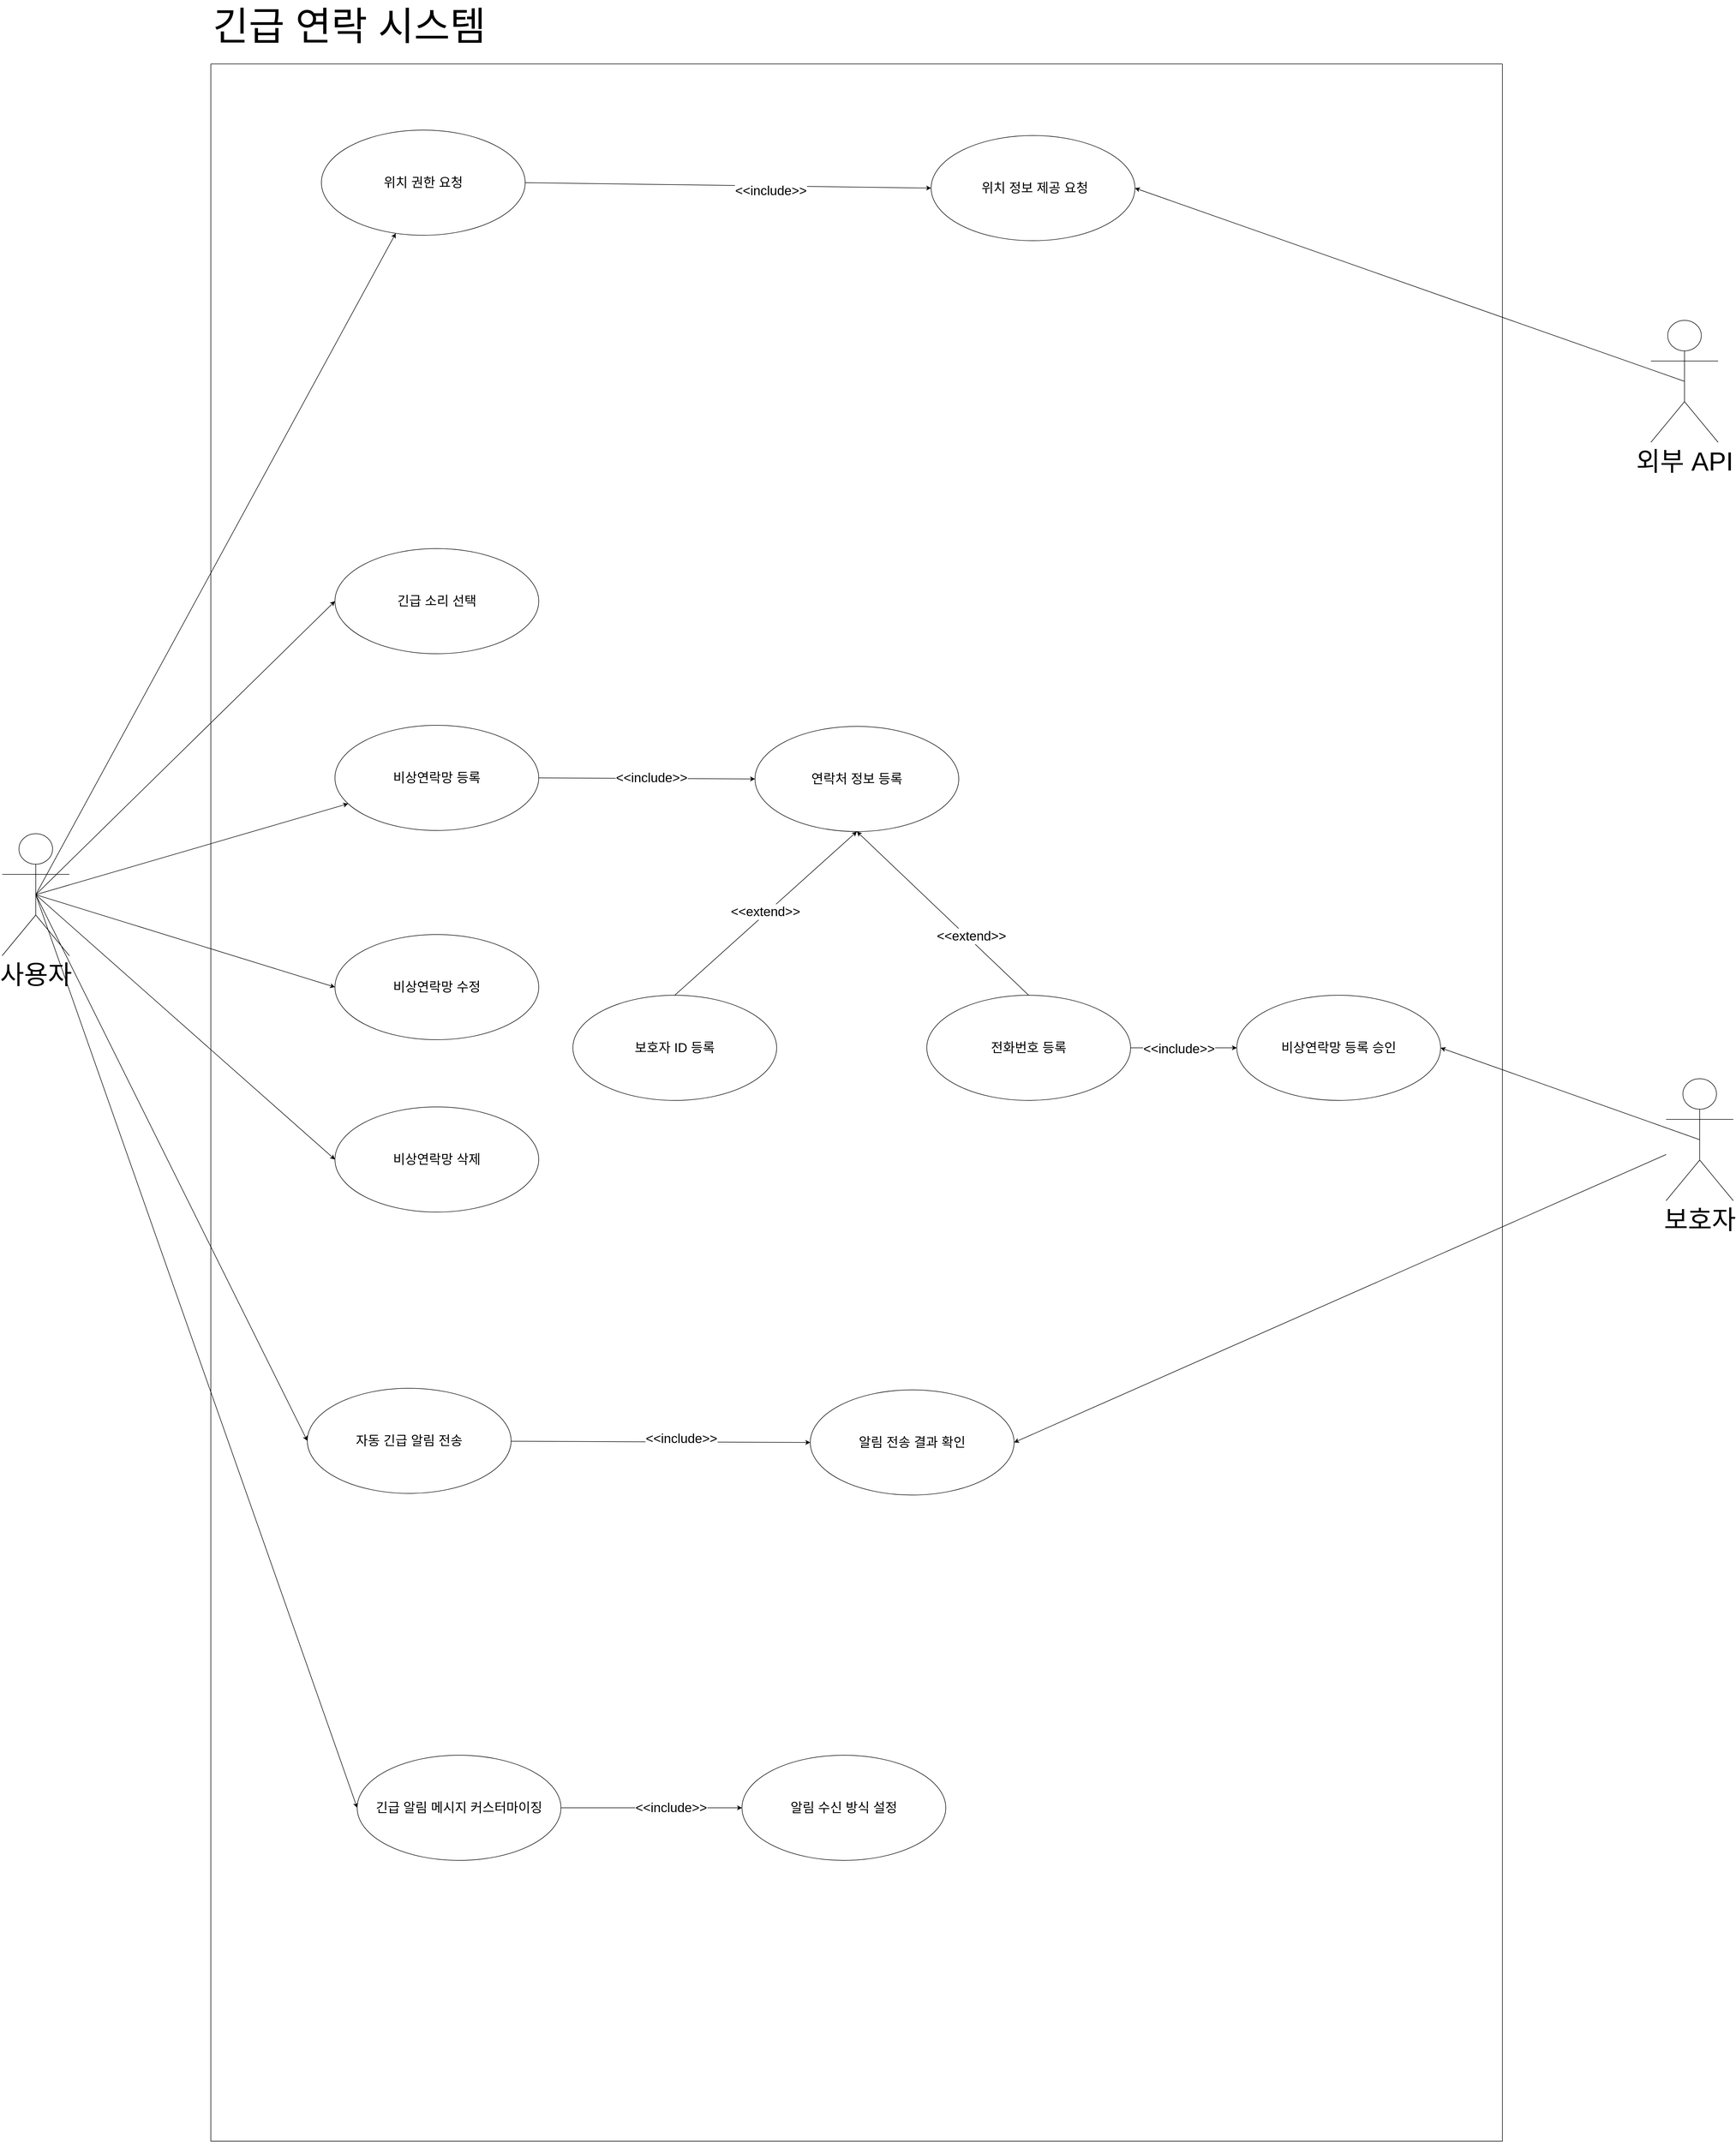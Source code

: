 <mxfile version="27.0.6">
  <diagram name="페이지-1" id="tUya4GqgupcTnaYld52O">
    <mxGraphModel dx="14530" dy="7640" grid="1" gridSize="10" guides="1" tooltips="1" connect="1" arrows="1" fold="1" page="1" pageScale="1" pageWidth="827" pageHeight="1169" math="0" shadow="0">
      <root>
        <mxCell id="0" />
        <mxCell id="1" parent="0" />
        <mxCell id="iANUrmEP7kS4TwUwY4ba-1" value="" style="swimlane;startSize=0;" vertex="1" parent="1">
          <mxGeometry x="625" y="178" width="2383" height="3832" as="geometry" />
        </mxCell>
        <mxCell id="iANUrmEP7kS4TwUwY4ba-2" style="edgeStyle=none;shape=connector;rounded=0;orthogonalLoop=1;jettySize=auto;html=1;exitX=1;exitY=0.5;exitDx=0;exitDy=0;entryX=0;entryY=0.5;entryDx=0;entryDy=0;strokeColor=default;align=center;verticalAlign=middle;fontFamily=Helvetica;fontSize=11;fontColor=default;labelBackgroundColor=default;endArrow=classic;" edge="1" parent="iANUrmEP7kS4TwUwY4ba-1" source="iANUrmEP7kS4TwUwY4ba-4" target="iANUrmEP7kS4TwUwY4ba-30">
          <mxGeometry relative="1" as="geometry" />
        </mxCell>
        <mxCell id="iANUrmEP7kS4TwUwY4ba-3" value="&lt;font style=&quot;font-size: 24px;&quot;&gt;&amp;lt;&amp;lt;include&amp;gt;&amp;gt;&lt;/font&gt;" style="edgeLabel;html=1;align=center;verticalAlign=middle;resizable=0;points=[];fontFamily=Helvetica;fontSize=11;fontColor=default;labelBackgroundColor=default;" vertex="1" connectable="0" parent="iANUrmEP7kS4TwUwY4ba-2">
          <mxGeometry x="0.207" y="-9" relative="1" as="geometry">
            <mxPoint x="1" as="offset" />
          </mxGeometry>
        </mxCell>
        <mxCell id="iANUrmEP7kS4TwUwY4ba-4" value="&lt;span style=&quot;font-size: 24px;&quot;&gt;위치 권한 요청&lt;/span&gt;" style="ellipse;whiteSpace=wrap;html=1;" vertex="1" parent="iANUrmEP7kS4TwUwY4ba-1">
          <mxGeometry x="204" y="122" width="376" height="194" as="geometry" />
        </mxCell>
        <mxCell id="iANUrmEP7kS4TwUwY4ba-5" style="edgeStyle=none;shape=connector;rounded=0;orthogonalLoop=1;jettySize=auto;html=1;exitX=1;exitY=0.5;exitDx=0;exitDy=0;strokeColor=default;align=center;verticalAlign=middle;fontFamily=Helvetica;fontSize=11;fontColor=default;labelBackgroundColor=default;endArrow=classic;" edge="1" parent="iANUrmEP7kS4TwUwY4ba-1" source="iANUrmEP7kS4TwUwY4ba-7" target="iANUrmEP7kS4TwUwY4ba-8">
          <mxGeometry relative="1" as="geometry" />
        </mxCell>
        <mxCell id="iANUrmEP7kS4TwUwY4ba-6" value="&lt;font style=&quot;font-size: 24px;&quot;&gt;&amp;lt;&amp;lt;include&amp;gt;&amp;gt;&lt;/font&gt;" style="edgeLabel;html=1;align=center;verticalAlign=middle;resizable=0;points=[];fontFamily=Helvetica;fontSize=11;fontColor=default;labelBackgroundColor=default;" vertex="1" connectable="0" parent="iANUrmEP7kS4TwUwY4ba-5">
          <mxGeometry x="0.212" relative="1" as="geometry">
            <mxPoint as="offset" />
          </mxGeometry>
        </mxCell>
        <mxCell id="iANUrmEP7kS4TwUwY4ba-7" value="&lt;span style=&quot;font-size: 24px;&quot;&gt;긴급 알림 메시지 커스터마이징&lt;/span&gt;" style="ellipse;whiteSpace=wrap;html=1;" vertex="1" parent="iANUrmEP7kS4TwUwY4ba-1">
          <mxGeometry x="270" y="3120" width="376" height="194" as="geometry" />
        </mxCell>
        <mxCell id="iANUrmEP7kS4TwUwY4ba-8" value="&lt;span style=&quot;font-size: 24px;&quot;&gt;알림 수신 방식 설정&lt;/span&gt;" style="ellipse;whiteSpace=wrap;html=1;" vertex="1" parent="iANUrmEP7kS4TwUwY4ba-1">
          <mxGeometry x="980" y="3120" width="376" height="194" as="geometry" />
        </mxCell>
        <mxCell id="iANUrmEP7kS4TwUwY4ba-9" value="&lt;span style=&quot;font-size: 24px;&quot;&gt;긴급 소리 선택&lt;/span&gt;" style="ellipse;whiteSpace=wrap;html=1;" vertex="1" parent="iANUrmEP7kS4TwUwY4ba-1">
          <mxGeometry x="229" y="894" width="376" height="194" as="geometry" />
        </mxCell>
        <mxCell id="iANUrmEP7kS4TwUwY4ba-10" style="edgeStyle=none;shape=connector;rounded=0;orthogonalLoop=1;jettySize=auto;html=1;exitX=1;exitY=0.5;exitDx=0;exitDy=0;entryX=0;entryY=0.5;entryDx=0;entryDy=0;strokeColor=default;align=center;verticalAlign=middle;fontFamily=Helvetica;fontSize=11;fontColor=default;labelBackgroundColor=default;endArrow=classic;" edge="1" parent="iANUrmEP7kS4TwUwY4ba-1" source="iANUrmEP7kS4TwUwY4ba-12" target="iANUrmEP7kS4TwUwY4ba-31">
          <mxGeometry relative="1" as="geometry" />
        </mxCell>
        <mxCell id="iANUrmEP7kS4TwUwY4ba-11" value="&lt;font style=&quot;font-size: 24px;&quot;&gt;&amp;lt;&amp;lt;include&amp;gt;&amp;gt;&lt;/font&gt;" style="edgeLabel;html=1;align=center;verticalAlign=middle;resizable=0;points=[];fontFamily=Helvetica;fontSize=11;fontColor=default;labelBackgroundColor=default;" vertex="1" connectable="0" parent="iANUrmEP7kS4TwUwY4ba-10">
          <mxGeometry x="0.043" y="1" relative="1" as="geometry">
            <mxPoint as="offset" />
          </mxGeometry>
        </mxCell>
        <mxCell id="iANUrmEP7kS4TwUwY4ba-12" value="&lt;span style=&quot;font-size: 24px;&quot;&gt;비상연락망 등록&lt;/span&gt;&lt;span style=&quot;color: rgba(0, 0, 0, 0); font-family: monospace; font-size: 0px; text-align: start; text-wrap-mode: nowrap;&quot;&gt;%3CmxGraphModel%3E%3Croot%3E%3CmxCell%20id%3D%220%22%2F%3E%3CmxCell%20id%3D%221%22%20parent%3D%220%22%2F%3E%3CmxCell%20id%3D%222%22%20value%3D%22%26lt%3Bfont%20style%3D%26quot%3Bfont-size%3A%2024px%3B%26quot%3B%26gt%3B%EA%B8%B4%EA%B8%89%20%EB%8C%80%EC%9D%91%20%EC%84%A4%EC%A0%95%26lt%3B%2Ffont%26gt%3B%22%20style%3D%22ellipse%3BwhiteSpace%3Dwrap%3Bhtml%3D1%3B%22%20vertex%3D%221%22%20parent%3D%221%22%3E%3CmxGeometry%20x%3D%22280%22%20y%3D%22-223%22%20width%3D%22376%22%20height%3D%22194%22%20as%3D%22geometry%22%2F%3E%3C%2FmxCell%3E%3C%2Froot%3E%3C%2FmxGraphModel%3E&lt;/span&gt;" style="ellipse;whiteSpace=wrap;html=1;" vertex="1" parent="iANUrmEP7kS4TwUwY4ba-1">
          <mxGeometry x="229" y="1220" width="376" height="194" as="geometry" />
        </mxCell>
        <mxCell id="iANUrmEP7kS4TwUwY4ba-13" style="rounded=0;orthogonalLoop=1;jettySize=auto;html=1;entryX=0;entryY=0.5;entryDx=0;entryDy=0;" edge="1" parent="iANUrmEP7kS4TwUwY4ba-1" source="iANUrmEP7kS4TwUwY4ba-15" target="iANUrmEP7kS4TwUwY4ba-16">
          <mxGeometry relative="1" as="geometry" />
        </mxCell>
        <mxCell id="iANUrmEP7kS4TwUwY4ba-14" value="&lt;font style=&quot;font-size: 24px;&quot;&gt;&amp;lt;&amp;lt;include&amp;gt;&amp;gt;&lt;/font&gt;" style="edgeLabel;html=1;align=center;verticalAlign=middle;resizable=0;points=[];" vertex="1" connectable="0" parent="iANUrmEP7kS4TwUwY4ba-13">
          <mxGeometry x="0.131" y="6" relative="1" as="geometry">
            <mxPoint x="2" as="offset" />
          </mxGeometry>
        </mxCell>
        <mxCell id="iANUrmEP7kS4TwUwY4ba-15" value="&lt;span style=&quot;font-size: 24px;&quot;&gt;자동 긴급 알림 전송&lt;/span&gt;" style="ellipse;whiteSpace=wrap;html=1;" vertex="1" parent="iANUrmEP7kS4TwUwY4ba-1">
          <mxGeometry x="178" y="2443" width="376" height="194" as="geometry" />
        </mxCell>
        <mxCell id="iANUrmEP7kS4TwUwY4ba-16" value="&lt;span style=&quot;font-size: 24px;&quot;&gt;알림 전송 결과 확인&lt;/span&gt;" style="ellipse;whiteSpace=wrap;html=1;" vertex="1" parent="iANUrmEP7kS4TwUwY4ba-1">
          <mxGeometry x="1106" y="2446" width="376" height="194" as="geometry" />
        </mxCell>
        <mxCell id="iANUrmEP7kS4TwUwY4ba-17" value="&lt;span style=&quot;font-size: 24px;&quot;&gt;비상연락망 삭제&lt;/span&gt;&lt;span style=&quot;color: rgba(0, 0, 0, 0); font-family: monospace; font-size: 0px; text-align: start; text-wrap-mode: nowrap;&quot;&gt;%3CmxGraphModel%3E%3Croot%3E%3CmxCell%20id%3D%220%22%2F%3E%3CmxCell%20id%3D%221%22%20parent%3D%220%22%2F%3E%3CmxCell%20id%3D%222%22%20value%3D%22%26lt%3Bfont%20style%3D%26quot%3Bfont-size%3A%2024px%3B%26quot%3B%26gt%3B%EA%B8%B4%EA%B8%89%20%EB%8C%80%EC%9D%91%20%EC%84%A4%EC%A0%95%26lt%3B%2Ffont%26gt%3B%22%20style%3D%22ellipse%3BwhiteSpace%3Dwrap%3Bhtml%3D1%3B%22%20vertex%3D%221%22%20parent%3D%221%22%3E%3CmxGeometry%20x%3D%22280%22%20y%3D%22-223%22%20width%3D%22376%22%20height%3D%22194%22%20as%3D%22geometry%22%2F%3E%3C%2FmxCell%3E%3C%2Froot%3E%3C%2FmxGraphModel%3&lt;/span&gt;" style="ellipse;whiteSpace=wrap;html=1;" vertex="1" parent="iANUrmEP7kS4TwUwY4ba-1">
          <mxGeometry x="229" y="1924" width="376" height="194" as="geometry" />
        </mxCell>
        <mxCell id="iANUrmEP7kS4TwUwY4ba-18" value="&lt;span style=&quot;font-size: 24px;&quot;&gt;비상연락망 수정&lt;/span&gt;&lt;span style=&quot;color: rgba(0, 0, 0, 0); font-family: monospace; font-size: 0px; text-align: start; text-wrap-mode: nowrap;&quot;&gt;%3CmxGraphModel%3E%3Croot%3E%3CmxCell%20id%3D%220%22%2F%3E%3CmxCell%20id%3D%221%22%20parent%3D%220%22%2F%3E%3CmxCell%20id%3D%222%22%20value%3D%22%26lt%3Bfont%20style%3D%26quot%3Bfont-size%3A%2024px%3B%26quot%3B%26gt%3B%EA%B8%B4%EA%B8%89%20%EB%8C%80%EC%9D%91%20%EC%84%A4%EC%A0%95%26lt%3B%2Ffont%26gt%3B%22%20style%3D%22ellipse%3BwhiteSpace%3Dwrap%3Bhtml%3D1%3B%22%20vertex%3D%221%22%20parent%3D%221%22%3E%3CmxGeometry%20x%3D%22280%22%20y%3D%22-223%22%20width%3D%22376%22%20height%3D%22194%22%20as%3D%22geometry%22%2F%3E%3C%2FmxCell%3E%3C%2Froot%3E%3C%2FmxGraphModel%3E&lt;/span&gt;" style="ellipse;whiteSpace=wrap;html=1;" vertex="1" parent="iANUrmEP7kS4TwUwY4ba-1">
          <mxGeometry x="229" y="1606" width="376" height="194" as="geometry" />
        </mxCell>
        <mxCell id="iANUrmEP7kS4TwUwY4ba-19" style="edgeStyle=none;shape=connector;rounded=0;orthogonalLoop=1;jettySize=auto;html=1;exitX=0.5;exitY=0;exitDx=0;exitDy=0;strokeColor=default;align=center;verticalAlign=middle;fontFamily=Helvetica;fontSize=11;fontColor=default;labelBackgroundColor=default;endArrow=classic;entryX=0.5;entryY=1;entryDx=0;entryDy=0;" edge="1" parent="iANUrmEP7kS4TwUwY4ba-1" source="iANUrmEP7kS4TwUwY4ba-24" target="iANUrmEP7kS4TwUwY4ba-31">
          <mxGeometry relative="1" as="geometry" />
        </mxCell>
        <mxCell id="iANUrmEP7kS4TwUwY4ba-20" value="&lt;span style=&quot;color: rgba(0, 0, 0, 0); font-family: monospace; font-size: 0px; text-align: start; background-color: rgb(236, 236, 236);&quot;&gt;%3CmxGraphModel%3E%3Croot%3E%3CmxCell%20id%3D%220%22%2F%3E%3CmxCell%20id%3D%221%22%20parent%3D%220%22%2F%3E%3CmxCell%20id%3D%222%22%20value%3D%22%26lt%3Bfont%20style%3D%26quot%3Bfont-size%3A%2024px%3B%26quot%3B%26gt%3B%26amp%3Blt%3B%26amp%3Blt%3Bextend%26amp%3Bgt%3B%26amp%3Bgt%3B%26lt%3B%2Ffont%26gt%3B%22%20style%3D%22text%3Bhtml%3D1%3Balign%3Dcenter%3BverticalAlign%3Dmiddle%3Bresizable%3D0%3Bpoints%3D%5B%5D%3Bautosize%3D1%3BstrokeColor%3Dnone%3BfillColor%3Dnone%3B%22%20vertex%3D%221%22%20parent%3D%221%22%3E%3CmxGeometry%20x%3D%22-3017%22%20y%3D%22-88.5%22%20width%3D%22146%22%20height%3D%2241%22%20as%3D%22geometry%22%2F%3E%3C%2FmxCell%3E%3C%2Froot%3E%3C%2FmxGraphModel%3E&lt;/span&gt;" style="edgeLabel;html=1;align=center;verticalAlign=middle;resizable=0;points=[];fontFamily=Helvetica;fontSize=11;fontColor=default;labelBackgroundColor=default;" vertex="1" connectable="0" parent="iANUrmEP7kS4TwUwY4ba-19">
          <mxGeometry x="-0.351" y="5" relative="1" as="geometry">
            <mxPoint x="1" as="offset" />
          </mxGeometry>
        </mxCell>
        <mxCell id="iANUrmEP7kS4TwUwY4ba-21" value="&lt;font style=&quot;font-size: 24px;&quot;&gt;&amp;lt;&amp;lt;extend&amp;gt;&amp;gt;&lt;/font&gt;" style="edgeLabel;html=1;align=center;verticalAlign=middle;resizable=0;points=[];fontFamily=Helvetica;fontSize=11;fontColor=default;labelBackgroundColor=default;" vertex="1" connectable="0" parent="iANUrmEP7kS4TwUwY4ba-19">
          <mxGeometry x="-0.305" y="-5" relative="1" as="geometry">
            <mxPoint y="-1" as="offset" />
          </mxGeometry>
        </mxCell>
        <mxCell id="iANUrmEP7kS4TwUwY4ba-22" style="edgeStyle=none;shape=connector;rounded=0;orthogonalLoop=1;jettySize=auto;html=1;exitX=1;exitY=0.5;exitDx=0;exitDy=0;strokeColor=default;align=center;verticalAlign=middle;fontFamily=Helvetica;fontSize=11;fontColor=default;labelBackgroundColor=default;endArrow=classic;" edge="1" parent="iANUrmEP7kS4TwUwY4ba-1" source="iANUrmEP7kS4TwUwY4ba-24" target="iANUrmEP7kS4TwUwY4ba-29">
          <mxGeometry relative="1" as="geometry" />
        </mxCell>
        <mxCell id="iANUrmEP7kS4TwUwY4ba-23" value="&lt;font style=&quot;font-size: 24px;&quot;&gt;&amp;lt;&amp;lt;include&amp;gt;&amp;gt;&lt;/font&gt;" style="edgeLabel;html=1;align=center;verticalAlign=middle;resizable=0;points=[];fontFamily=Helvetica;fontSize=11;fontColor=default;labelBackgroundColor=default;" vertex="1" connectable="0" parent="iANUrmEP7kS4TwUwY4ba-22">
          <mxGeometry x="-0.098" y="-2" relative="1" as="geometry">
            <mxPoint as="offset" />
          </mxGeometry>
        </mxCell>
        <mxCell id="iANUrmEP7kS4TwUwY4ba-24" value="&lt;span style=&quot;font-size: 24px;&quot;&gt;전화번호 등록&lt;/span&gt;" style="ellipse;whiteSpace=wrap;html=1;" vertex="1" parent="iANUrmEP7kS4TwUwY4ba-1">
          <mxGeometry x="1321.0" y="1718" width="376" height="194" as="geometry" />
        </mxCell>
        <mxCell id="iANUrmEP7kS4TwUwY4ba-25" style="edgeStyle=none;shape=connector;rounded=0;orthogonalLoop=1;jettySize=auto;html=1;exitX=0.5;exitY=0;exitDx=0;exitDy=0;strokeColor=default;align=center;verticalAlign=middle;fontFamily=Helvetica;fontSize=11;fontColor=default;labelBackgroundColor=default;endArrow=classic;entryX=0.5;entryY=1;entryDx=0;entryDy=0;" edge="1" parent="iANUrmEP7kS4TwUwY4ba-1" source="iANUrmEP7kS4TwUwY4ba-28" target="iANUrmEP7kS4TwUwY4ba-31">
          <mxGeometry relative="1" as="geometry" />
        </mxCell>
        <mxCell id="iANUrmEP7kS4TwUwY4ba-26" value="&lt;span style=&quot;color: rgba(0, 0, 0, 0); font-family: monospace; font-size: 0px; text-align: start; background-color: rgb(236, 236, 236);&quot;&gt;%3CmxGraphModel%3E%3Croot%3E%3CmxCell%20id%3D%220%22%2F%3E%3CmxCell%20id%3D%221%22%20parent%3D%220%22%2F%3E%3CmxCell%20id%3D%222%22%20value%3D%22%26lt%3Bfont%20style%3D%26quot%3Bfont-size%3A%2024px%3B%26quot%3B%26gt%3B%26amp%3Blt%3B%26amp%3Blt%3Bextend%26amp%3Bgt%3B%26amp%3Bgt%3B%26lt%3B%2Ffont%26gt%3B%22%20style%3D%22text%3Bhtml%3D1%3Balign%3Dcenter%3BverticalAlign%3Dmiddle%3Bresizable%3D0%3Bpoints%3D%5B%5D%3Bautosize%3D1%3BstrokeColor%3Dnone%3BfillColor%3Dnone%3B%22%20vertex%3D%221%22%20parent%3D%221%22%3E%3CmxGeometry%20x%3D%22-3033%22%20y%3D%22250.5%22%20width%3D%22146%22%20height%3D%2241%22%20as%3D%22geometry%22%2F%3E%3C%2FmxCell%3E%3C%2Froot%3E%3C%2FmxGraphModel%3E&amp;lt;&amp;lt;&amp;gt;&amp;gt;&lt;/span&gt;" style="edgeLabel;html=1;align=center;verticalAlign=middle;resizable=0;points=[];fontFamily=Helvetica;fontSize=11;fontColor=default;labelBackgroundColor=default;" vertex="1" connectable="0" parent="iANUrmEP7kS4TwUwY4ba-25">
          <mxGeometry x="-0.01" relative="1" as="geometry">
            <mxPoint as="offset" />
          </mxGeometry>
        </mxCell>
        <mxCell id="iANUrmEP7kS4TwUwY4ba-27" value="&lt;font style=&quot;font-size: 24px;&quot;&gt;&amp;lt;&amp;lt;extend&amp;gt;&amp;gt;&lt;/font&gt;" style="edgeLabel;html=1;align=center;verticalAlign=middle;resizable=0;points=[];fontFamily=Helvetica;fontSize=11;fontColor=default;labelBackgroundColor=default;" vertex="1" connectable="0" parent="iANUrmEP7kS4TwUwY4ba-25">
          <mxGeometry x="0.009" y="2" relative="1" as="geometry">
            <mxPoint x="-1" as="offset" />
          </mxGeometry>
        </mxCell>
        <mxCell id="iANUrmEP7kS4TwUwY4ba-28" value="&lt;span style=&quot;font-size: 24px;&quot;&gt;보호자 ID 등록&lt;/span&gt;" style="ellipse;whiteSpace=wrap;html=1;" vertex="1" parent="iANUrmEP7kS4TwUwY4ba-1">
          <mxGeometry x="668.0" y="1718" width="376" height="194" as="geometry" />
        </mxCell>
        <mxCell id="iANUrmEP7kS4TwUwY4ba-29" value="&lt;span style=&quot;font-size: 24px;&quot;&gt;비상연락망 등록 승인&lt;/span&gt;" style="ellipse;whiteSpace=wrap;html=1;" vertex="1" parent="iANUrmEP7kS4TwUwY4ba-1">
          <mxGeometry x="1893.0" y="1718" width="376" height="194" as="geometry" />
        </mxCell>
        <mxCell id="iANUrmEP7kS4TwUwY4ba-30" value="&lt;span style=&quot;font-size: 24px;&quot;&gt;&amp;nbsp;위치 정보 제공 요청&lt;/span&gt;" style="ellipse;whiteSpace=wrap;html=1;" vertex="1" parent="iANUrmEP7kS4TwUwY4ba-1">
          <mxGeometry x="1329" y="132" width="376" height="194" as="geometry" />
        </mxCell>
        <mxCell id="iANUrmEP7kS4TwUwY4ba-31" value="&lt;span style=&quot;font-size: 24px;&quot;&gt;연락처 정보 등록&lt;/span&gt;" style="ellipse;whiteSpace=wrap;html=1;" vertex="1" parent="iANUrmEP7kS4TwUwY4ba-1">
          <mxGeometry x="1004" y="1222" width="376" height="194" as="geometry" />
        </mxCell>
        <mxCell id="iANUrmEP7kS4TwUwY4ba-32" style="rounded=0;orthogonalLoop=1;jettySize=auto;html=1;exitX=0.5;exitY=0.5;exitDx=0;exitDy=0;exitPerimeter=0;" edge="1" parent="1" source="iANUrmEP7kS4TwUwY4ba-38" target="iANUrmEP7kS4TwUwY4ba-12">
          <mxGeometry relative="1" as="geometry" />
        </mxCell>
        <mxCell id="iANUrmEP7kS4TwUwY4ba-33" style="rounded=0;orthogonalLoop=1;jettySize=auto;html=1;exitX=0.5;exitY=0.5;exitDx=0;exitDy=0;exitPerimeter=0;entryX=0;entryY=0.5;entryDx=0;entryDy=0;" edge="1" parent="1" source="iANUrmEP7kS4TwUwY4ba-38" target="iANUrmEP7kS4TwUwY4ba-17">
          <mxGeometry relative="1" as="geometry" />
        </mxCell>
        <mxCell id="iANUrmEP7kS4TwUwY4ba-34" style="rounded=0;orthogonalLoop=1;jettySize=auto;html=1;exitX=0.5;exitY=0.5;exitDx=0;exitDy=0;exitPerimeter=0;entryX=0;entryY=0.5;entryDx=0;entryDy=0;" edge="1" parent="1" source="iANUrmEP7kS4TwUwY4ba-38" target="iANUrmEP7kS4TwUwY4ba-18">
          <mxGeometry relative="1" as="geometry" />
        </mxCell>
        <mxCell id="iANUrmEP7kS4TwUwY4ba-35" style="rounded=0;orthogonalLoop=1;jettySize=auto;html=1;exitX=0.5;exitY=0.5;exitDx=0;exitDy=0;exitPerimeter=0;entryX=0;entryY=0.5;entryDx=0;entryDy=0;" edge="1" parent="1" source="iANUrmEP7kS4TwUwY4ba-38" target="iANUrmEP7kS4TwUwY4ba-9">
          <mxGeometry relative="1" as="geometry" />
        </mxCell>
        <mxCell id="iANUrmEP7kS4TwUwY4ba-36" style="rounded=0;orthogonalLoop=1;jettySize=auto;html=1;exitX=0.5;exitY=0.5;exitDx=0;exitDy=0;exitPerimeter=0;entryX=0;entryY=0.5;entryDx=0;entryDy=0;" edge="1" parent="1" source="iANUrmEP7kS4TwUwY4ba-38" target="iANUrmEP7kS4TwUwY4ba-15">
          <mxGeometry relative="1" as="geometry" />
        </mxCell>
        <mxCell id="iANUrmEP7kS4TwUwY4ba-37" style="edgeStyle=none;shape=connector;rounded=0;orthogonalLoop=1;jettySize=auto;html=1;exitX=0.5;exitY=0.5;exitDx=0;exitDy=0;exitPerimeter=0;entryX=0;entryY=0.5;entryDx=0;entryDy=0;strokeColor=default;align=center;verticalAlign=middle;fontFamily=Helvetica;fontSize=11;fontColor=default;labelBackgroundColor=default;endArrow=classic;" edge="1" parent="1" source="iANUrmEP7kS4TwUwY4ba-38" target="iANUrmEP7kS4TwUwY4ba-7">
          <mxGeometry relative="1" as="geometry" />
        </mxCell>
        <mxCell id="iANUrmEP7kS4TwUwY4ba-38" value="&lt;font style=&quot;font-size: 48px;&quot;&gt;사용자&lt;/font&gt;" style="shape=umlActor;verticalLabelPosition=bottom;verticalAlign=top;html=1;outlineConnect=0;" vertex="1" parent="1">
          <mxGeometry x="240" y="1598" width="124" height="225" as="geometry" />
        </mxCell>
        <mxCell id="iANUrmEP7kS4TwUwY4ba-39" style="rounded=0;orthogonalLoop=1;jettySize=auto;html=1;entryX=1;entryY=0.5;entryDx=0;entryDy=0;" edge="1" parent="1" source="iANUrmEP7kS4TwUwY4ba-41" target="iANUrmEP7kS4TwUwY4ba-16">
          <mxGeometry relative="1" as="geometry" />
        </mxCell>
        <mxCell id="iANUrmEP7kS4TwUwY4ba-40" style="edgeStyle=none;shape=connector;rounded=0;orthogonalLoop=1;jettySize=auto;html=1;exitX=0.5;exitY=0.5;exitDx=0;exitDy=0;exitPerimeter=0;entryX=1;entryY=0.5;entryDx=0;entryDy=0;strokeColor=default;align=center;verticalAlign=middle;fontFamily=Helvetica;fontSize=11;fontColor=default;labelBackgroundColor=default;endArrow=classic;" edge="1" parent="1" source="iANUrmEP7kS4TwUwY4ba-41" target="iANUrmEP7kS4TwUwY4ba-29">
          <mxGeometry relative="1" as="geometry" />
        </mxCell>
        <mxCell id="iANUrmEP7kS4TwUwY4ba-41" value="&lt;span style=&quot;font-size: 48px;&quot;&gt;보호자&lt;/span&gt;" style="shape=umlActor;verticalLabelPosition=bottom;verticalAlign=top;html=1;outlineConnect=0;" vertex="1" parent="1">
          <mxGeometry x="3310" y="2050" width="124" height="225" as="geometry" />
        </mxCell>
        <mxCell id="iANUrmEP7kS4TwUwY4ba-42" style="rounded=0;orthogonalLoop=1;jettySize=auto;html=1;exitX=0.5;exitY=0.5;exitDx=0;exitDy=0;exitPerimeter=0;entryX=1;entryY=0.5;entryDx=0;entryDy=0;" edge="1" parent="1" source="iANUrmEP7kS4TwUwY4ba-43" target="iANUrmEP7kS4TwUwY4ba-30">
          <mxGeometry relative="1" as="geometry" />
        </mxCell>
        <mxCell id="iANUrmEP7kS4TwUwY4ba-43" value="&lt;span style=&quot;font-size: 48px;&quot;&gt;외부 API&lt;/span&gt;" style="shape=umlActor;verticalLabelPosition=bottom;verticalAlign=top;html=1;outlineConnect=0;" vertex="1" parent="1">
          <mxGeometry x="3282" y="651" width="124" height="225" as="geometry" />
        </mxCell>
        <mxCell id="iANUrmEP7kS4TwUwY4ba-44" value="&lt;font style=&quot;font-size: 72px;&quot;&gt;긴급 연락 시스템&amp;nbsp;&lt;/font&gt;" style="text;html=1;align=center;verticalAlign=middle;resizable=0;points=[];autosize=1;strokeColor=none;fillColor=none;" vertex="1" parent="1">
          <mxGeometry x="619" y="60" width="542" height="98" as="geometry" />
        </mxCell>
        <mxCell id="iANUrmEP7kS4TwUwY4ba-45" style="rounded=0;orthogonalLoop=1;jettySize=auto;html=1;exitX=0.5;exitY=0.5;exitDx=0;exitDy=0;exitPerimeter=0;" edge="1" parent="1" source="iANUrmEP7kS4TwUwY4ba-38" target="iANUrmEP7kS4TwUwY4ba-4">
          <mxGeometry relative="1" as="geometry">
            <mxPoint x="253" y="1378.5" as="sourcePoint" />
            <mxPoint x="1324.0" y="407.0" as="targetPoint" />
          </mxGeometry>
        </mxCell>
      </root>
    </mxGraphModel>
  </diagram>
</mxfile>
